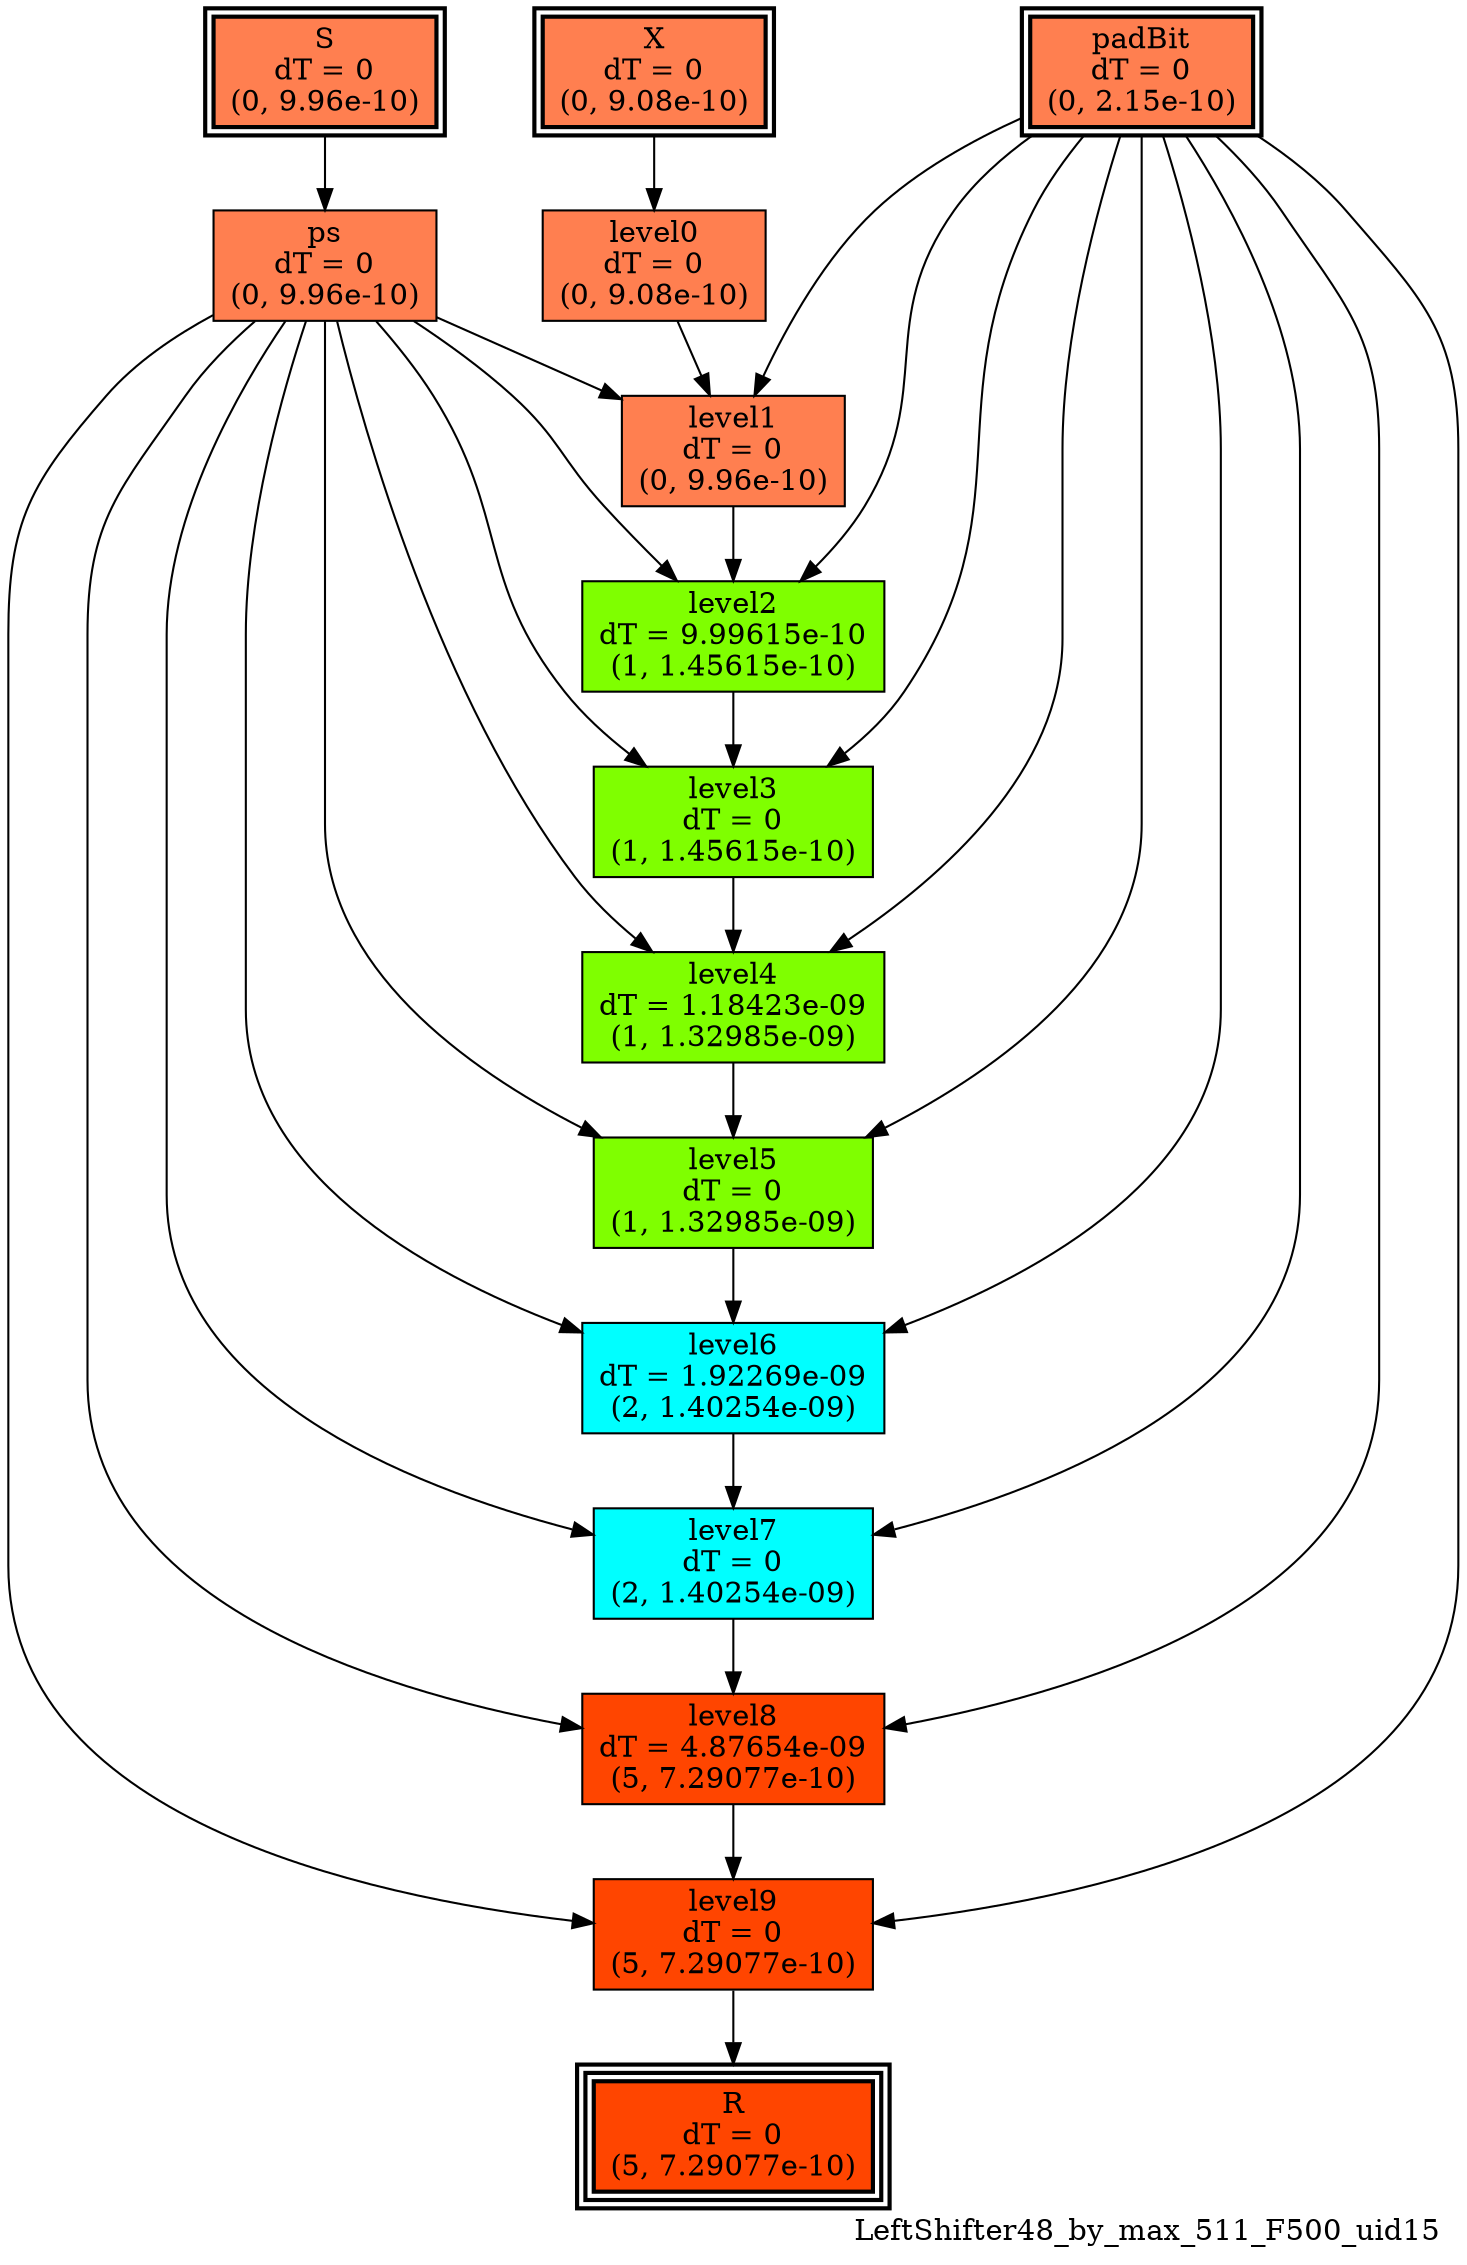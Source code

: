 digraph LeftShifter48_by_max_511_F500_uid15
{
	//graph drawing options
	label=LeftShifter48_by_max_511_F500_uid15;
	labelloc=bottom;
	labeljust=right;
	ratio=auto;
	nodesep=0.25;
	ranksep=0.5;

	//input/output signals of operator LeftShifter48_by_max_511_F500_uid15
	X__LeftShifter48_by_max_511_F500_uid15 [ label="X\ndT = 0\n(0, 9.08e-10)", shape=box, color=black, style="bold, filled", fillcolor=coral, peripheries=2 ];
	S__LeftShifter48_by_max_511_F500_uid15 [ label="S\ndT = 0\n(0, 9.96e-10)", shape=box, color=black, style="bold, filled", fillcolor=coral, peripheries=2 ];
	padBit__LeftShifter48_by_max_511_F500_uid15 [ label="padBit\ndT = 0\n(0, 2.15e-10)", shape=box, color=black, style="bold, filled", fillcolor=coral, peripheries=2 ];
	R__LeftShifter48_by_max_511_F500_uid15 [ label="R\ndT = 0\n(5, 7.29077e-10)", shape=box, color=black, style="bold, filled", fillcolor=orangered, peripheries=3 ];
	{rank=same X__LeftShifter48_by_max_511_F500_uid15, S__LeftShifter48_by_max_511_F500_uid15, padBit__LeftShifter48_by_max_511_F500_uid15};
	{rank=same R__LeftShifter48_by_max_511_F500_uid15};
	//internal signals of operator LeftShifter48_by_max_511_F500_uid15
	ps__LeftShifter48_by_max_511_F500_uid15 [ label="ps\ndT = 0\n(0, 9.96e-10)", shape=box, color=black, style=filled, fillcolor=coral, peripheries=1 ];
	level0__LeftShifter48_by_max_511_F500_uid15 [ label="level0\ndT = 0\n(0, 9.08e-10)", shape=box, color=black, style=filled, fillcolor=coral, peripheries=1 ];
	level1__LeftShifter48_by_max_511_F500_uid15 [ label="level1\ndT = 0\n(0, 9.96e-10)", shape=box, color=black, style=filled, fillcolor=coral, peripheries=1 ];
	level2__LeftShifter48_by_max_511_F500_uid15 [ label="level2\ndT = 9.99615e-10\n(1, 1.45615e-10)", shape=box, color=black, style=filled, fillcolor=chartreuse, peripheries=1 ];
	level3__LeftShifter48_by_max_511_F500_uid15 [ label="level3\ndT = 0\n(1, 1.45615e-10)", shape=box, color=black, style=filled, fillcolor=chartreuse, peripheries=1 ];
	level4__LeftShifter48_by_max_511_F500_uid15 [ label="level4\ndT = 1.18423e-09\n(1, 1.32985e-09)", shape=box, color=black, style=filled, fillcolor=chartreuse, peripheries=1 ];
	level5__LeftShifter48_by_max_511_F500_uid15 [ label="level5\ndT = 0\n(1, 1.32985e-09)", shape=box, color=black, style=filled, fillcolor=chartreuse, peripheries=1 ];
	level6__LeftShifter48_by_max_511_F500_uid15 [ label="level6\ndT = 1.92269e-09\n(2, 1.40254e-09)", shape=box, color=black, style=filled, fillcolor=cyan, peripheries=1 ];
	level7__LeftShifter48_by_max_511_F500_uid15 [ label="level7\ndT = 0\n(2, 1.40254e-09)", shape=box, color=black, style=filled, fillcolor=cyan, peripheries=1 ];
	level8__LeftShifter48_by_max_511_F500_uid15 [ label="level8\ndT = 4.87654e-09\n(5, 7.29077e-10)", shape=box, color=black, style=filled, fillcolor=orangered, peripheries=1 ];
	level9__LeftShifter48_by_max_511_F500_uid15 [ label="level9\ndT = 0\n(5, 7.29077e-10)", shape=box, color=black, style=filled, fillcolor=orangered, peripheries=1 ];

	//subcomponents of operator LeftShifter48_by_max_511_F500_uid15

	//input and internal signal connections of operator LeftShifter48_by_max_511_F500_uid15
	X__LeftShifter48_by_max_511_F500_uid15 -> level0__LeftShifter48_by_max_511_F500_uid15 [ arrowhead=normal, arrowsize=1.0, arrowtail=normal, color=black, dir=forward  ];
	S__LeftShifter48_by_max_511_F500_uid15 -> ps__LeftShifter48_by_max_511_F500_uid15 [ arrowhead=normal, arrowsize=1.0, arrowtail=normal, color=black, dir=forward  ];
	padBit__LeftShifter48_by_max_511_F500_uid15 -> level1__LeftShifter48_by_max_511_F500_uid15 [ arrowhead=normal, arrowsize=1.0, arrowtail=normal, color=black, dir=forward  ];
	padBit__LeftShifter48_by_max_511_F500_uid15 -> level2__LeftShifter48_by_max_511_F500_uid15 [ arrowhead=normal, arrowsize=1.0, arrowtail=normal, color=black, dir=forward  ];
	padBit__LeftShifter48_by_max_511_F500_uid15 -> level3__LeftShifter48_by_max_511_F500_uid15 [ arrowhead=normal, arrowsize=1.0, arrowtail=normal, color=black, dir=forward  ];
	padBit__LeftShifter48_by_max_511_F500_uid15 -> level4__LeftShifter48_by_max_511_F500_uid15 [ arrowhead=normal, arrowsize=1.0, arrowtail=normal, color=black, dir=forward  ];
	padBit__LeftShifter48_by_max_511_F500_uid15 -> level5__LeftShifter48_by_max_511_F500_uid15 [ arrowhead=normal, arrowsize=1.0, arrowtail=normal, color=black, dir=forward  ];
	padBit__LeftShifter48_by_max_511_F500_uid15 -> level6__LeftShifter48_by_max_511_F500_uid15 [ arrowhead=normal, arrowsize=1.0, arrowtail=normal, color=black, dir=forward  ];
	padBit__LeftShifter48_by_max_511_F500_uid15 -> level7__LeftShifter48_by_max_511_F500_uid15 [ arrowhead=normal, arrowsize=1.0, arrowtail=normal, color=black, dir=forward  ];
	padBit__LeftShifter48_by_max_511_F500_uid15 -> level8__LeftShifter48_by_max_511_F500_uid15 [ arrowhead=normal, arrowsize=1.0, arrowtail=normal, color=black, dir=forward  ];
	padBit__LeftShifter48_by_max_511_F500_uid15 -> level9__LeftShifter48_by_max_511_F500_uid15 [ arrowhead=normal, arrowsize=1.0, arrowtail=normal, color=black, dir=forward  ];
	ps__LeftShifter48_by_max_511_F500_uid15 -> level1__LeftShifter48_by_max_511_F500_uid15 [ arrowhead=normal, arrowsize=1.0, arrowtail=normal, color=black, dir=forward  ];
	ps__LeftShifter48_by_max_511_F500_uid15 -> level2__LeftShifter48_by_max_511_F500_uid15 [ arrowhead=normal, arrowsize=1.0, arrowtail=normal, color=black, dir=forward  ];
	ps__LeftShifter48_by_max_511_F500_uid15 -> level3__LeftShifter48_by_max_511_F500_uid15 [ arrowhead=normal, arrowsize=1.0, arrowtail=normal, color=black, dir=forward  ];
	ps__LeftShifter48_by_max_511_F500_uid15 -> level4__LeftShifter48_by_max_511_F500_uid15 [ arrowhead=normal, arrowsize=1.0, arrowtail=normal, color=black, dir=forward  ];
	ps__LeftShifter48_by_max_511_F500_uid15 -> level5__LeftShifter48_by_max_511_F500_uid15 [ arrowhead=normal, arrowsize=1.0, arrowtail=normal, color=black, dir=forward  ];
	ps__LeftShifter48_by_max_511_F500_uid15 -> level6__LeftShifter48_by_max_511_F500_uid15 [ arrowhead=normal, arrowsize=1.0, arrowtail=normal, color=black, dir=forward  ];
	ps__LeftShifter48_by_max_511_F500_uid15 -> level7__LeftShifter48_by_max_511_F500_uid15 [ arrowhead=normal, arrowsize=1.0, arrowtail=normal, color=black, dir=forward  ];
	ps__LeftShifter48_by_max_511_F500_uid15 -> level8__LeftShifter48_by_max_511_F500_uid15 [ arrowhead=normal, arrowsize=1.0, arrowtail=normal, color=black, dir=forward  ];
	ps__LeftShifter48_by_max_511_F500_uid15 -> level9__LeftShifter48_by_max_511_F500_uid15 [ arrowhead=normal, arrowsize=1.0, arrowtail=normal, color=black, dir=forward  ];
	level0__LeftShifter48_by_max_511_F500_uid15 -> level1__LeftShifter48_by_max_511_F500_uid15 [ arrowhead=normal, arrowsize=1.0, arrowtail=normal, color=black, dir=forward  ];
	level1__LeftShifter48_by_max_511_F500_uid15 -> level2__LeftShifter48_by_max_511_F500_uid15 [ arrowhead=normal, arrowsize=1.0, arrowtail=normal, color=black, dir=forward  ];
	level2__LeftShifter48_by_max_511_F500_uid15 -> level3__LeftShifter48_by_max_511_F500_uid15 [ arrowhead=normal, arrowsize=1.0, arrowtail=normal, color=black, dir=forward  ];
	level3__LeftShifter48_by_max_511_F500_uid15 -> level4__LeftShifter48_by_max_511_F500_uid15 [ arrowhead=normal, arrowsize=1.0, arrowtail=normal, color=black, dir=forward  ];
	level4__LeftShifter48_by_max_511_F500_uid15 -> level5__LeftShifter48_by_max_511_F500_uid15 [ arrowhead=normal, arrowsize=1.0, arrowtail=normal, color=black, dir=forward  ];
	level5__LeftShifter48_by_max_511_F500_uid15 -> level6__LeftShifter48_by_max_511_F500_uid15 [ arrowhead=normal, arrowsize=1.0, arrowtail=normal, color=black, dir=forward  ];
	level6__LeftShifter48_by_max_511_F500_uid15 -> level7__LeftShifter48_by_max_511_F500_uid15 [ arrowhead=normal, arrowsize=1.0, arrowtail=normal, color=black, dir=forward  ];
	level7__LeftShifter48_by_max_511_F500_uid15 -> level8__LeftShifter48_by_max_511_F500_uid15 [ arrowhead=normal, arrowsize=1.0, arrowtail=normal, color=black, dir=forward  ];
	level8__LeftShifter48_by_max_511_F500_uid15 -> level9__LeftShifter48_by_max_511_F500_uid15 [ arrowhead=normal, arrowsize=1.0, arrowtail=normal, color=black, dir=forward  ];
	level9__LeftShifter48_by_max_511_F500_uid15 -> R__LeftShifter48_by_max_511_F500_uid15 [ arrowhead=normal, arrowsize=1.0, arrowtail=normal, color=black, dir=forward  ];
}

